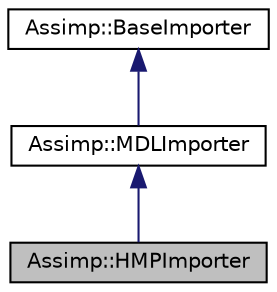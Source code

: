 digraph "Assimp::HMPImporter"
{
  edge [fontname="Helvetica",fontsize="10",labelfontname="Helvetica",labelfontsize="10"];
  node [fontname="Helvetica",fontsize="10",shape=record];
  Node1 [label="Assimp::HMPImporter",height=0.2,width=0.4,color="black", fillcolor="grey75", style="filled", fontcolor="black"];
  Node2 -> Node1 [dir="back",color="midnightblue",fontsize="10",style="solid"];
  Node2 [label="Assimp::MDLImporter",height=0.2,width=0.4,color="black", fillcolor="white", style="filled",URL="$class_assimp_1_1_m_d_l_importer.html",tooltip="Class to load MDL files. "];
  Node3 -> Node2 [dir="back",color="midnightblue",fontsize="10",style="solid"];
  Node3 [label="Assimp::BaseImporter",height=0.2,width=0.4,color="black", fillcolor="white", style="filled",URL="$class_assimp_1_1_base_importer.html"];
}

